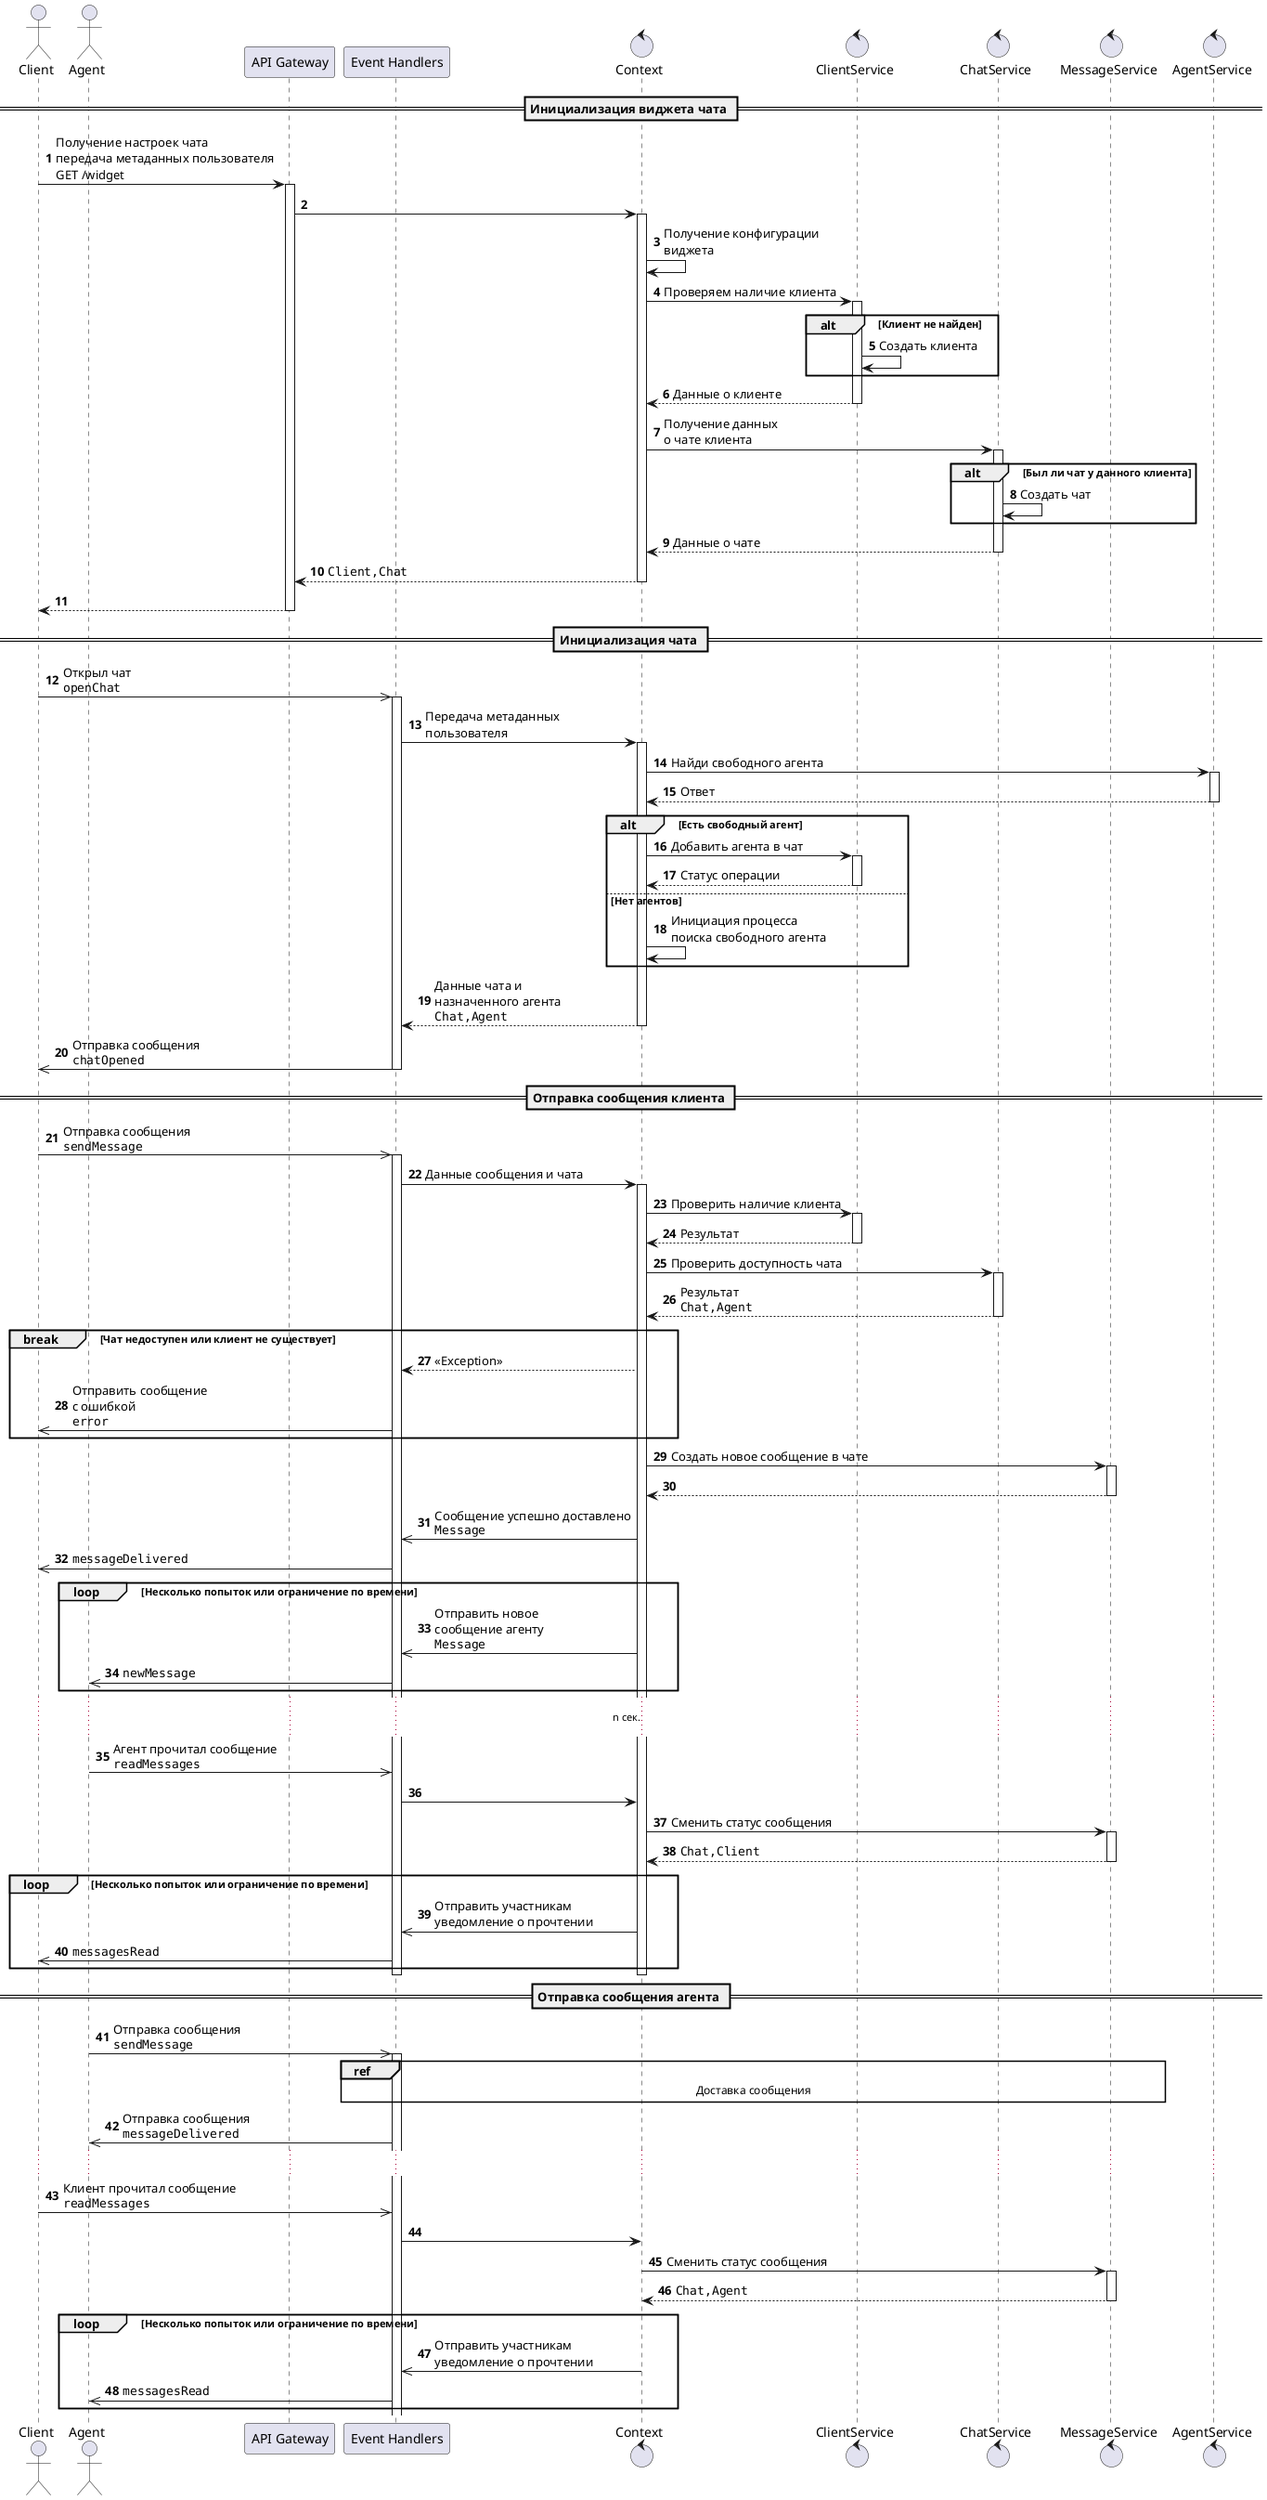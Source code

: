 @startuml

autonumber

actor Client as C
actor Agent as A

participant "API Gateway" as API
participant "Event Handlers" as E

control "Context" as X
control "ClientService" as CS
control "ChatService" as HS
control "MessageService" as MS
control "AgentService" as AS

== Инициализация виджета чата ==

C -> API++: Получение настроек чата\nпередача метаданных пользователя\nGET /widget

API -> X++

X -> X: Получение конфигурации\nвиджета

X -> CS++: Проверяем наличие клиента
alt Клиент не найден
  CS -> CS: Создать клиента
end
CS --> X--: Данные о клиенте

X -> HS++: Получение данных\nо чате клиента
alt Был ли чат у данного клиента
  HS -> HS: Создать чат
end
HS --> X--: Данные о чате

X --> API--: ""Client,Chat""

API --> C--

== Инициализация чата ==

C ->> E++: Открыл чат\n""openChat""
E -> X++: Передача метаданных\nпользователя

X -> AS++: Найди свободного агента
AS --> X--: Ответ

alt Есть свободный агент
  X -> CS++: Добавить агента в чат
  CS --> X--: Статус операции
else Нет агентов
  X -> X: Инициация процесса\nпоиска свободного агента
end

X --> E--: Данные чата и\nназначенного агента\n""Chat,Agent""

E ->> C--: Отправка сообщения\n""chatOpened""

== Отправка сообщения клиента ==

C ->> E++: Отправка сообщения\n""sendMessage""

E -> X++: Данные сообщения и чата

X -> CS++: Проверить наличие клиента
CS --> X--: Результат

X -> HS++: Проверить доступность чата
HS --> X--: Результат\n""Chat,Agent""

break Чат недоступен или клиент не существует
  X --> E: << Exception >>
  E ->> C: Отправить сообщение\nс ошибкой\n""error""
end

X -> MS++: Создать новое сообщение в чате
MS --> X--

X ->> E: Сообщение успешно доставлено\n""Message""
E ->> C: ""messageDelivered""

loop Несколько попыток или ограничение по времени
  X ->> E: Отправить новое\nсообщение агенту\n""Message""
  E ->> A: ""newMessage""
end

... n сек. ...

A ->> E: Агент прочитал сообщение\n""readMessages""
E -> X
X -> MS++: Сменить статус сообщения
MS --> X--: ""Chat,Client""

loop Несколько попыток или ограничение по времени
  X ->> E: Отправить участникам\nуведомление о прочтении
  E ->> C: ""messagesRead""
end

deactivate X
deactivate E

== Отправка сообщения агента ==

A ->> E++: Отправка сообщения\n""sendMessage""

ref over E, CS, HS, MS
  Доставка сообщения
end ref

E ->> A: Отправка сообщения\n""messageDelivered""

...

C ->> E: Клиент прочитал сообщение\n""readMessages""
E -> X
X -> MS++: Сменить статус сообщения
MS --> X--: ""Chat,Agent""

loop Несколько попыток или ограничение по времени
  X ->> E: Отправить участникам\nуведомление о прочтении
  E ->> A: ""messagesRead""
end

@enduml
